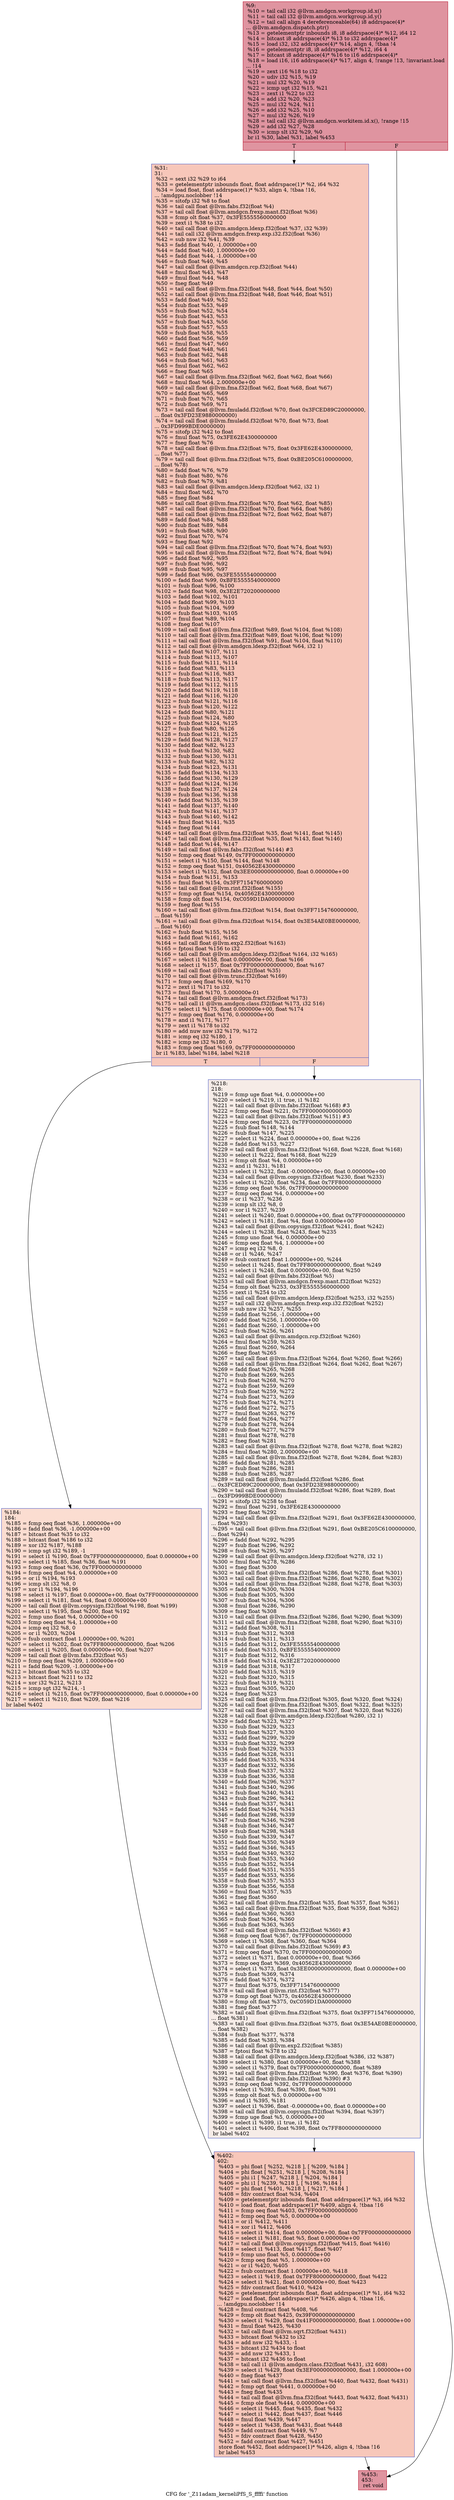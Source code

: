 digraph "CFG for '_Z11adam_kerneliPfS_S_ffffi' function" {
	label="CFG for '_Z11adam_kerneliPfS_S_ffffi' function";

	Node0x62c69d0 [shape=record,color="#b70d28ff", style=filled, fillcolor="#b70d2870",label="{%9:\l  %10 = tail call i32 @llvm.amdgcn.workgroup.id.x()\l  %11 = tail call i32 @llvm.amdgcn.workgroup.id.y()\l  %12 = tail call align 4 dereferenceable(64) i8 addrspace(4)*\l... @llvm.amdgcn.dispatch.ptr()\l  %13 = getelementptr inbounds i8, i8 addrspace(4)* %12, i64 12\l  %14 = bitcast i8 addrspace(4)* %13 to i32 addrspace(4)*\l  %15 = load i32, i32 addrspace(4)* %14, align 4, !tbaa !4\l  %16 = getelementptr i8, i8 addrspace(4)* %12, i64 4\l  %17 = bitcast i8 addrspace(4)* %16 to i16 addrspace(4)*\l  %18 = load i16, i16 addrspace(4)* %17, align 4, !range !13, !invariant.load\l... !14\l  %19 = zext i16 %18 to i32\l  %20 = udiv i32 %15, %19\l  %21 = mul i32 %20, %19\l  %22 = icmp ugt i32 %15, %21\l  %23 = zext i1 %22 to i32\l  %24 = add i32 %20, %23\l  %25 = mul i32 %24, %11\l  %26 = add i32 %25, %10\l  %27 = mul i32 %26, %19\l  %28 = tail call i32 @llvm.amdgcn.workitem.id.x(), !range !15\l  %29 = add i32 %27, %28\l  %30 = icmp slt i32 %29, %0\l  br i1 %30, label %31, label %453\l|{<s0>T|<s1>F}}"];
	Node0x62c69d0:s0 -> Node0x62c9d70;
	Node0x62c69d0:s1 -> Node0x62c9e00;
	Node0x62c9d70 [shape=record,color="#3d50c3ff", style=filled, fillcolor="#ec7f6370",label="{%31:\l31:                                               \l  %32 = sext i32 %29 to i64\l  %33 = getelementptr inbounds float, float addrspace(1)* %2, i64 %32\l  %34 = load float, float addrspace(1)* %33, align 4, !tbaa !16,\l... !amdgpu.noclobber !14\l  %35 = sitofp i32 %8 to float\l  %36 = tail call float @llvm.fabs.f32(float %4)\l  %37 = tail call float @llvm.amdgcn.frexp.mant.f32(float %36)\l  %38 = fcmp olt float %37, 0x3FE5555560000000\l  %39 = zext i1 %38 to i32\l  %40 = tail call float @llvm.amdgcn.ldexp.f32(float %37, i32 %39)\l  %41 = tail call i32 @llvm.amdgcn.frexp.exp.i32.f32(float %36)\l  %42 = sub nsw i32 %41, %39\l  %43 = fadd float %40, -1.000000e+00\l  %44 = fadd float %40, 1.000000e+00\l  %45 = fadd float %44, -1.000000e+00\l  %46 = fsub float %40, %45\l  %47 = tail call float @llvm.amdgcn.rcp.f32(float %44)\l  %48 = fmul float %43, %47\l  %49 = fmul float %44, %48\l  %50 = fneg float %49\l  %51 = tail call float @llvm.fma.f32(float %48, float %44, float %50)\l  %52 = tail call float @llvm.fma.f32(float %48, float %46, float %51)\l  %53 = fadd float %49, %52\l  %54 = fsub float %53, %49\l  %55 = fsub float %52, %54\l  %56 = fsub float %43, %53\l  %57 = fsub float %43, %56\l  %58 = fsub float %57, %53\l  %59 = fsub float %58, %55\l  %60 = fadd float %56, %59\l  %61 = fmul float %47, %60\l  %62 = fadd float %48, %61\l  %63 = fsub float %62, %48\l  %64 = fsub float %61, %63\l  %65 = fmul float %62, %62\l  %66 = fneg float %65\l  %67 = tail call float @llvm.fma.f32(float %62, float %62, float %66)\l  %68 = fmul float %64, 2.000000e+00\l  %69 = tail call float @llvm.fma.f32(float %62, float %68, float %67)\l  %70 = fadd float %65, %69\l  %71 = fsub float %70, %65\l  %72 = fsub float %69, %71\l  %73 = tail call float @llvm.fmuladd.f32(float %70, float 0x3FCED89C20000000,\l... float 0x3FD23E9880000000)\l  %74 = tail call float @llvm.fmuladd.f32(float %70, float %73, float\l... 0x3FD999BDE0000000)\l  %75 = sitofp i32 %42 to float\l  %76 = fmul float %75, 0x3FE62E4300000000\l  %77 = fneg float %76\l  %78 = tail call float @llvm.fma.f32(float %75, float 0x3FE62E4300000000,\l... float %77)\l  %79 = tail call float @llvm.fma.f32(float %75, float 0xBE205C6100000000,\l... float %78)\l  %80 = fadd float %76, %79\l  %81 = fsub float %80, %76\l  %82 = fsub float %79, %81\l  %83 = tail call float @llvm.amdgcn.ldexp.f32(float %62, i32 1)\l  %84 = fmul float %62, %70\l  %85 = fneg float %84\l  %86 = tail call float @llvm.fma.f32(float %70, float %62, float %85)\l  %87 = tail call float @llvm.fma.f32(float %70, float %64, float %86)\l  %88 = tail call float @llvm.fma.f32(float %72, float %62, float %87)\l  %89 = fadd float %84, %88\l  %90 = fsub float %89, %84\l  %91 = fsub float %88, %90\l  %92 = fmul float %70, %74\l  %93 = fneg float %92\l  %94 = tail call float @llvm.fma.f32(float %70, float %74, float %93)\l  %95 = tail call float @llvm.fma.f32(float %72, float %74, float %94)\l  %96 = fadd float %92, %95\l  %97 = fsub float %96, %92\l  %98 = fsub float %95, %97\l  %99 = fadd float %96, 0x3FE5555540000000\l  %100 = fadd float %99, 0xBFE5555540000000\l  %101 = fsub float %96, %100\l  %102 = fadd float %98, 0x3E2E720200000000\l  %103 = fadd float %102, %101\l  %104 = fadd float %99, %103\l  %105 = fsub float %104, %99\l  %106 = fsub float %103, %105\l  %107 = fmul float %89, %104\l  %108 = fneg float %107\l  %109 = tail call float @llvm.fma.f32(float %89, float %104, float %108)\l  %110 = tail call float @llvm.fma.f32(float %89, float %106, float %109)\l  %111 = tail call float @llvm.fma.f32(float %91, float %104, float %110)\l  %112 = tail call float @llvm.amdgcn.ldexp.f32(float %64, i32 1)\l  %113 = fadd float %107, %111\l  %114 = fsub float %113, %107\l  %115 = fsub float %111, %114\l  %116 = fadd float %83, %113\l  %117 = fsub float %116, %83\l  %118 = fsub float %113, %117\l  %119 = fadd float %112, %115\l  %120 = fadd float %119, %118\l  %121 = fadd float %116, %120\l  %122 = fsub float %121, %116\l  %123 = fsub float %120, %122\l  %124 = fadd float %80, %121\l  %125 = fsub float %124, %80\l  %126 = fsub float %124, %125\l  %127 = fsub float %80, %126\l  %128 = fsub float %121, %125\l  %129 = fadd float %128, %127\l  %130 = fadd float %82, %123\l  %131 = fsub float %130, %82\l  %132 = fsub float %130, %131\l  %133 = fsub float %82, %132\l  %134 = fsub float %123, %131\l  %135 = fadd float %134, %133\l  %136 = fadd float %130, %129\l  %137 = fadd float %124, %136\l  %138 = fsub float %137, %124\l  %139 = fsub float %136, %138\l  %140 = fadd float %135, %139\l  %141 = fadd float %137, %140\l  %142 = fsub float %141, %137\l  %143 = fsub float %140, %142\l  %144 = fmul float %141, %35\l  %145 = fneg float %144\l  %146 = tail call float @llvm.fma.f32(float %35, float %141, float %145)\l  %147 = tail call float @llvm.fma.f32(float %35, float %143, float %146)\l  %148 = fadd float %144, %147\l  %149 = tail call float @llvm.fabs.f32(float %144) #3\l  %150 = fcmp oeq float %149, 0x7FF0000000000000\l  %151 = select i1 %150, float %144, float %148\l  %152 = fcmp oeq float %151, 0x40562E4300000000\l  %153 = select i1 %152, float 0x3EE0000000000000, float 0.000000e+00\l  %154 = fsub float %151, %153\l  %155 = fmul float %154, 0x3FF7154760000000\l  %156 = tail call float @llvm.rint.f32(float %155)\l  %157 = fcmp ogt float %154, 0x40562E4300000000\l  %158 = fcmp olt float %154, 0xC059D1DA00000000\l  %159 = fneg float %155\l  %160 = tail call float @llvm.fma.f32(float %154, float 0x3FF7154760000000,\l... float %159)\l  %161 = tail call float @llvm.fma.f32(float %154, float 0x3E54AE0BE0000000,\l... float %160)\l  %162 = fsub float %155, %156\l  %163 = fadd float %161, %162\l  %164 = tail call float @llvm.exp2.f32(float %163)\l  %165 = fptosi float %156 to i32\l  %166 = tail call float @llvm.amdgcn.ldexp.f32(float %164, i32 %165)\l  %167 = select i1 %158, float 0.000000e+00, float %166\l  %168 = select i1 %157, float 0x7FF0000000000000, float %167\l  %169 = tail call float @llvm.fabs.f32(float %35)\l  %170 = tail call float @llvm.trunc.f32(float %169)\l  %171 = fcmp oeq float %169, %170\l  %172 = zext i1 %171 to i32\l  %173 = fmul float %170, 5.000000e-01\l  %174 = tail call float @llvm.amdgcn.fract.f32(float %173)\l  %175 = tail call i1 @llvm.amdgcn.class.f32(float %173, i32 516)\l  %176 = select i1 %175, float 0.000000e+00, float %174\l  %177 = fcmp oeq float %176, 0.000000e+00\l  %178 = and i1 %171, %177\l  %179 = zext i1 %178 to i32\l  %180 = add nuw nsw i32 %179, %172\l  %181 = icmp eq i32 %180, 1\l  %182 = icmp ne i32 %180, 0\l  %183 = fcmp oeq float %169, 0x7FF0000000000000\l  br i1 %183, label %184, label %218\l|{<s0>T|<s1>F}}"];
	Node0x62c9d70:s0 -> Node0x62d3330;
	Node0x62c9d70:s1 -> Node0x62d33c0;
	Node0x62d3330 [shape=record,color="#3d50c3ff", style=filled, fillcolor="#f7b39670",label="{%184:\l184:                                              \l  %185 = fcmp oeq float %36, 1.000000e+00\l  %186 = fadd float %36, -1.000000e+00\l  %187 = bitcast float %35 to i32\l  %188 = bitcast float %186 to i32\l  %189 = xor i32 %187, %188\l  %190 = icmp sgt i32 %189, -1\l  %191 = select i1 %190, float 0x7FF0000000000000, float 0.000000e+00\l  %192 = select i1 %185, float %36, float %191\l  %193 = fcmp oeq float %36, 0x7FF0000000000000\l  %194 = fcmp oeq float %4, 0.000000e+00\l  %195 = or i1 %194, %193\l  %196 = icmp slt i32 %8, 0\l  %197 = xor i1 %194, %196\l  %198 = select i1 %197, float 0.000000e+00, float 0x7FF0000000000000\l  %199 = select i1 %181, float %4, float 0.000000e+00\l  %200 = tail call float @llvm.copysign.f32(float %198, float %199)\l  %201 = select i1 %195, float %200, float %192\l  %202 = fcmp uno float %4, 0.000000e+00\l  %203 = fcmp oeq float %4, 1.000000e+00\l  %204 = icmp eq i32 %8, 0\l  %205 = or i1 %203, %204\l  %206 = fsub contract float 1.000000e+00, %201\l  %207 = select i1 %202, float 0x7FF8000000000000, float %206\l  %208 = select i1 %205, float 0.000000e+00, float %207\l  %209 = tail call float @llvm.fabs.f32(float %5)\l  %210 = fcmp oeq float %209, 1.000000e+00\l  %211 = fadd float %209, -1.000000e+00\l  %212 = bitcast float %35 to i32\l  %213 = bitcast float %211 to i32\l  %214 = xor i32 %212, %213\l  %215 = icmp sgt i32 %214, -1\l  %216 = select i1 %215, float 0x7FF0000000000000, float 0.000000e+00\l  %217 = select i1 %210, float %209, float %216\l  br label %402\l}"];
	Node0x62d3330 -> Node0x62d4ae0;
	Node0x62d33c0 [shape=record,color="#3d50c3ff", style=filled, fillcolor="#ead5c970",label="{%218:\l218:                                              \l  %219 = fcmp uge float %4, 0.000000e+00\l  %220 = select i1 %219, i1 true, i1 %182\l  %221 = tail call float @llvm.fabs.f32(float %168) #3\l  %222 = fcmp oeq float %221, 0x7FF0000000000000\l  %223 = tail call float @llvm.fabs.f32(float %151) #3\l  %224 = fcmp oeq float %223, 0x7FF0000000000000\l  %225 = fsub float %148, %144\l  %226 = fsub float %147, %225\l  %227 = select i1 %224, float 0.000000e+00, float %226\l  %228 = fadd float %153, %227\l  %229 = tail call float @llvm.fma.f32(float %168, float %228, float %168)\l  %230 = select i1 %222, float %168, float %229\l  %231 = fcmp olt float %4, 0.000000e+00\l  %232 = and i1 %231, %181\l  %233 = select i1 %232, float -0.000000e+00, float 0.000000e+00\l  %234 = tail call float @llvm.copysign.f32(float %230, float %233)\l  %235 = select i1 %220, float %234, float 0x7FF8000000000000\l  %236 = fcmp oeq float %36, 0x7FF0000000000000\l  %237 = fcmp oeq float %4, 0.000000e+00\l  %238 = or i1 %237, %236\l  %239 = icmp slt i32 %8, 0\l  %240 = xor i1 %237, %239\l  %241 = select i1 %240, float 0.000000e+00, float 0x7FF0000000000000\l  %242 = select i1 %181, float %4, float 0.000000e+00\l  %243 = tail call float @llvm.copysign.f32(float %241, float %242)\l  %244 = select i1 %238, float %243, float %235\l  %245 = fcmp uno float %4, 0.000000e+00\l  %246 = fcmp oeq float %4, 1.000000e+00\l  %247 = icmp eq i32 %8, 0\l  %248 = or i1 %246, %247\l  %249 = fsub contract float 1.000000e+00, %244\l  %250 = select i1 %245, float 0x7FF8000000000000, float %249\l  %251 = select i1 %248, float 0.000000e+00, float %250\l  %252 = tail call float @llvm.fabs.f32(float %5)\l  %253 = tail call float @llvm.amdgcn.frexp.mant.f32(float %252)\l  %254 = fcmp olt float %253, 0x3FE5555560000000\l  %255 = zext i1 %254 to i32\l  %256 = tail call float @llvm.amdgcn.ldexp.f32(float %253, i32 %255)\l  %257 = tail call i32 @llvm.amdgcn.frexp.exp.i32.f32(float %252)\l  %258 = sub nsw i32 %257, %255\l  %259 = fadd float %256, -1.000000e+00\l  %260 = fadd float %256, 1.000000e+00\l  %261 = fadd float %260, -1.000000e+00\l  %262 = fsub float %256, %261\l  %263 = tail call float @llvm.amdgcn.rcp.f32(float %260)\l  %264 = fmul float %259, %263\l  %265 = fmul float %260, %264\l  %266 = fneg float %265\l  %267 = tail call float @llvm.fma.f32(float %264, float %260, float %266)\l  %268 = tail call float @llvm.fma.f32(float %264, float %262, float %267)\l  %269 = fadd float %265, %268\l  %270 = fsub float %269, %265\l  %271 = fsub float %268, %270\l  %272 = fsub float %259, %269\l  %273 = fsub float %259, %272\l  %274 = fsub float %273, %269\l  %275 = fsub float %274, %271\l  %276 = fadd float %272, %275\l  %277 = fmul float %263, %276\l  %278 = fadd float %264, %277\l  %279 = fsub float %278, %264\l  %280 = fsub float %277, %279\l  %281 = fmul float %278, %278\l  %282 = fneg float %281\l  %283 = tail call float @llvm.fma.f32(float %278, float %278, float %282)\l  %284 = fmul float %280, 2.000000e+00\l  %285 = tail call float @llvm.fma.f32(float %278, float %284, float %283)\l  %286 = fadd float %281, %285\l  %287 = fsub float %286, %281\l  %288 = fsub float %285, %287\l  %289 = tail call float @llvm.fmuladd.f32(float %286, float\l... 0x3FCED89C20000000, float 0x3FD23E9880000000)\l  %290 = tail call float @llvm.fmuladd.f32(float %286, float %289, float\l... 0x3FD999BDE0000000)\l  %291 = sitofp i32 %258 to float\l  %292 = fmul float %291, 0x3FE62E4300000000\l  %293 = fneg float %292\l  %294 = tail call float @llvm.fma.f32(float %291, float 0x3FE62E4300000000,\l... float %293)\l  %295 = tail call float @llvm.fma.f32(float %291, float 0xBE205C6100000000,\l... float %294)\l  %296 = fadd float %292, %295\l  %297 = fsub float %296, %292\l  %298 = fsub float %295, %297\l  %299 = tail call float @llvm.amdgcn.ldexp.f32(float %278, i32 1)\l  %300 = fmul float %278, %286\l  %301 = fneg float %300\l  %302 = tail call float @llvm.fma.f32(float %286, float %278, float %301)\l  %303 = tail call float @llvm.fma.f32(float %286, float %280, float %302)\l  %304 = tail call float @llvm.fma.f32(float %288, float %278, float %303)\l  %305 = fadd float %300, %304\l  %306 = fsub float %305, %300\l  %307 = fsub float %304, %306\l  %308 = fmul float %286, %290\l  %309 = fneg float %308\l  %310 = tail call float @llvm.fma.f32(float %286, float %290, float %309)\l  %311 = tail call float @llvm.fma.f32(float %288, float %290, float %310)\l  %312 = fadd float %308, %311\l  %313 = fsub float %312, %308\l  %314 = fsub float %311, %313\l  %315 = fadd float %312, 0x3FE5555540000000\l  %316 = fadd float %315, 0xBFE5555540000000\l  %317 = fsub float %312, %316\l  %318 = fadd float %314, 0x3E2E720200000000\l  %319 = fadd float %318, %317\l  %320 = fadd float %315, %319\l  %321 = fsub float %320, %315\l  %322 = fsub float %319, %321\l  %323 = fmul float %305, %320\l  %324 = fneg float %323\l  %325 = tail call float @llvm.fma.f32(float %305, float %320, float %324)\l  %326 = tail call float @llvm.fma.f32(float %305, float %322, float %325)\l  %327 = tail call float @llvm.fma.f32(float %307, float %320, float %326)\l  %328 = tail call float @llvm.amdgcn.ldexp.f32(float %280, i32 1)\l  %329 = fadd float %323, %327\l  %330 = fsub float %329, %323\l  %331 = fsub float %327, %330\l  %332 = fadd float %299, %329\l  %333 = fsub float %332, %299\l  %334 = fsub float %329, %333\l  %335 = fadd float %328, %331\l  %336 = fadd float %335, %334\l  %337 = fadd float %332, %336\l  %338 = fsub float %337, %332\l  %339 = fsub float %336, %338\l  %340 = fadd float %296, %337\l  %341 = fsub float %340, %296\l  %342 = fsub float %340, %341\l  %343 = fsub float %296, %342\l  %344 = fsub float %337, %341\l  %345 = fadd float %344, %343\l  %346 = fadd float %298, %339\l  %347 = fsub float %346, %298\l  %348 = fsub float %346, %347\l  %349 = fsub float %298, %348\l  %350 = fsub float %339, %347\l  %351 = fadd float %350, %349\l  %352 = fadd float %346, %345\l  %353 = fadd float %340, %352\l  %354 = fsub float %353, %340\l  %355 = fsub float %352, %354\l  %356 = fadd float %351, %355\l  %357 = fadd float %353, %356\l  %358 = fsub float %357, %353\l  %359 = fsub float %356, %358\l  %360 = fmul float %357, %35\l  %361 = fneg float %360\l  %362 = tail call float @llvm.fma.f32(float %35, float %357, float %361)\l  %363 = tail call float @llvm.fma.f32(float %35, float %359, float %362)\l  %364 = fadd float %360, %363\l  %365 = fsub float %364, %360\l  %366 = fsub float %363, %365\l  %367 = tail call float @llvm.fabs.f32(float %360) #3\l  %368 = fcmp oeq float %367, 0x7FF0000000000000\l  %369 = select i1 %368, float %360, float %364\l  %370 = tail call float @llvm.fabs.f32(float %369) #3\l  %371 = fcmp oeq float %370, 0x7FF0000000000000\l  %372 = select i1 %371, float 0.000000e+00, float %366\l  %373 = fcmp oeq float %369, 0x40562E4300000000\l  %374 = select i1 %373, float 0x3EE0000000000000, float 0.000000e+00\l  %375 = fsub float %369, %374\l  %376 = fadd float %374, %372\l  %377 = fmul float %375, 0x3FF7154760000000\l  %378 = tail call float @llvm.rint.f32(float %377)\l  %379 = fcmp ogt float %375, 0x40562E4300000000\l  %380 = fcmp olt float %375, 0xC059D1DA00000000\l  %381 = fneg float %377\l  %382 = tail call float @llvm.fma.f32(float %375, float 0x3FF7154760000000,\l... float %381)\l  %383 = tail call float @llvm.fma.f32(float %375, float 0x3E54AE0BE0000000,\l... float %382)\l  %384 = fsub float %377, %378\l  %385 = fadd float %383, %384\l  %386 = tail call float @llvm.exp2.f32(float %385)\l  %387 = fptosi float %378 to i32\l  %388 = tail call float @llvm.amdgcn.ldexp.f32(float %386, i32 %387)\l  %389 = select i1 %380, float 0.000000e+00, float %388\l  %390 = select i1 %379, float 0x7FF0000000000000, float %389\l  %391 = tail call float @llvm.fma.f32(float %390, float %376, float %390)\l  %392 = tail call float @llvm.fabs.f32(float %390) #3\l  %393 = fcmp oeq float %392, 0x7FF0000000000000\l  %394 = select i1 %393, float %390, float %391\l  %395 = fcmp olt float %5, 0.000000e+00\l  %396 = and i1 %395, %181\l  %397 = select i1 %396, float -0.000000e+00, float 0.000000e+00\l  %398 = tail call float @llvm.copysign.f32(float %394, float %397)\l  %399 = fcmp uge float %5, 0.000000e+00\l  %400 = select i1 %399, i1 true, i1 %182\l  %401 = select i1 %400, float %398, float 0x7FF8000000000000\l  br label %402\l}"];
	Node0x62d33c0 -> Node0x62d4ae0;
	Node0x62d4ae0 [shape=record,color="#3d50c3ff", style=filled, fillcolor="#ec7f6370",label="{%402:\l402:                                              \l  %403 = phi float [ %252, %218 ], [ %209, %184 ]\l  %404 = phi float [ %251, %218 ], [ %208, %184 ]\l  %405 = phi i1 [ %247, %218 ], [ %204, %184 ]\l  %406 = phi i1 [ %239, %218 ], [ %196, %184 ]\l  %407 = phi float [ %401, %218 ], [ %217, %184 ]\l  %408 = fdiv contract float %34, %404\l  %409 = getelementptr inbounds float, float addrspace(1)* %3, i64 %32\l  %410 = load float, float addrspace(1)* %409, align 4, !tbaa !16\l  %411 = fcmp oeq float %403, 0x7FF0000000000000\l  %412 = fcmp oeq float %5, 0.000000e+00\l  %413 = or i1 %412, %411\l  %414 = xor i1 %412, %406\l  %415 = select i1 %414, float 0.000000e+00, float 0x7FF0000000000000\l  %416 = select i1 %181, float %5, float 0.000000e+00\l  %417 = tail call float @llvm.copysign.f32(float %415, float %416)\l  %418 = select i1 %413, float %417, float %407\l  %419 = fcmp uno float %5, 0.000000e+00\l  %420 = fcmp oeq float %5, 1.000000e+00\l  %421 = or i1 %420, %405\l  %422 = fsub contract float 1.000000e+00, %418\l  %423 = select i1 %419, float 0x7FF8000000000000, float %422\l  %424 = select i1 %421, float 0.000000e+00, float %423\l  %425 = fdiv contract float %410, %424\l  %426 = getelementptr inbounds float, float addrspace(1)* %1, i64 %32\l  %427 = load float, float addrspace(1)* %426, align 4, !tbaa !16,\l... !amdgpu.noclobber !14\l  %428 = fmul contract float %408, %6\l  %429 = fcmp olt float %425, 0x39F0000000000000\l  %430 = select i1 %429, float 0x41F0000000000000, float 1.000000e+00\l  %431 = fmul float %425, %430\l  %432 = tail call float @llvm.sqrt.f32(float %431)\l  %433 = bitcast float %432 to i32\l  %434 = add nsw i32 %433, -1\l  %435 = bitcast i32 %434 to float\l  %436 = add nsw i32 %433, 1\l  %437 = bitcast i32 %436 to float\l  %438 = tail call i1 @llvm.amdgcn.class.f32(float %431, i32 608)\l  %439 = select i1 %429, float 0x3EF0000000000000, float 1.000000e+00\l  %440 = fneg float %437\l  %441 = tail call float @llvm.fma.f32(float %440, float %432, float %431)\l  %442 = fcmp ogt float %441, 0.000000e+00\l  %443 = fneg float %435\l  %444 = tail call float @llvm.fma.f32(float %443, float %432, float %431)\l  %445 = fcmp ole float %444, 0.000000e+00\l  %446 = select i1 %445, float %435, float %432\l  %447 = select i1 %442, float %437, float %446\l  %448 = fmul float %439, %447\l  %449 = select i1 %438, float %431, float %448\l  %450 = fadd contract float %449, %7\l  %451 = fdiv contract float %428, %450\l  %452 = fadd contract float %427, %451\l  store float %452, float addrspace(1)* %426, align 4, !tbaa !16\l  br label %453\l}"];
	Node0x62d4ae0 -> Node0x62c9e00;
	Node0x62c9e00 [shape=record,color="#b70d28ff", style=filled, fillcolor="#b70d2870",label="{%453:\l453:                                              \l  ret void\l}"];
}
